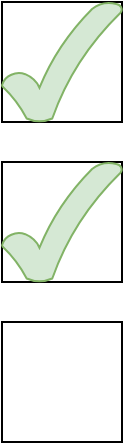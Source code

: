 <mxfile version="16.5.2" type="device"><diagram id="aCJOqHCy9rXZSr9fxCgG" name="Page-1"><mxGraphModel dx="1102" dy="569" grid="1" gridSize="10" guides="1" tooltips="1" connect="1" arrows="1" fold="1" page="1" pageScale="1" pageWidth="600" pageHeight="550" math="0" shadow="0"><root><mxCell id="0"/><mxCell id="1" parent="0"/><mxCell id="OlK0uSMk5EAg7ZqvuWZg-2" value="" style="rounded=0;whiteSpace=wrap;html=1;" vertex="1" parent="1"><mxGeometry x="80" y="80" width="60" height="60" as="geometry"/></mxCell><mxCell id="OlK0uSMk5EAg7ZqvuWZg-3" value="" style="rounded=0;whiteSpace=wrap;html=1;" vertex="1" parent="1"><mxGeometry x="80" y="160" width="60" height="60" as="geometry"/></mxCell><mxCell id="OlK0uSMk5EAg7ZqvuWZg-5" value="" style="rounded=0;whiteSpace=wrap;html=1;" vertex="1" parent="1"><mxGeometry x="80" y="240" width="60" height="60" as="geometry"/></mxCell><mxCell id="OlK0uSMk5EAg7ZqvuWZg-1" value="" style="verticalLabelPosition=bottom;verticalAlign=top;html=1;shape=mxgraph.basic.tick;fillColor=#d5e8d4;strokeColor=#82b366;" vertex="1" parent="1"><mxGeometry x="80" y="80" width="60" height="60" as="geometry"/></mxCell><mxCell id="OlK0uSMk5EAg7ZqvuWZg-6" value="" style="verticalLabelPosition=bottom;verticalAlign=top;html=1;shape=mxgraph.basic.tick;fillColor=#d5e8d4;strokeColor=#82b366;" vertex="1" parent="1"><mxGeometry x="80" y="160" width="60" height="60" as="geometry"/></mxCell></root></mxGraphModel></diagram></mxfile>